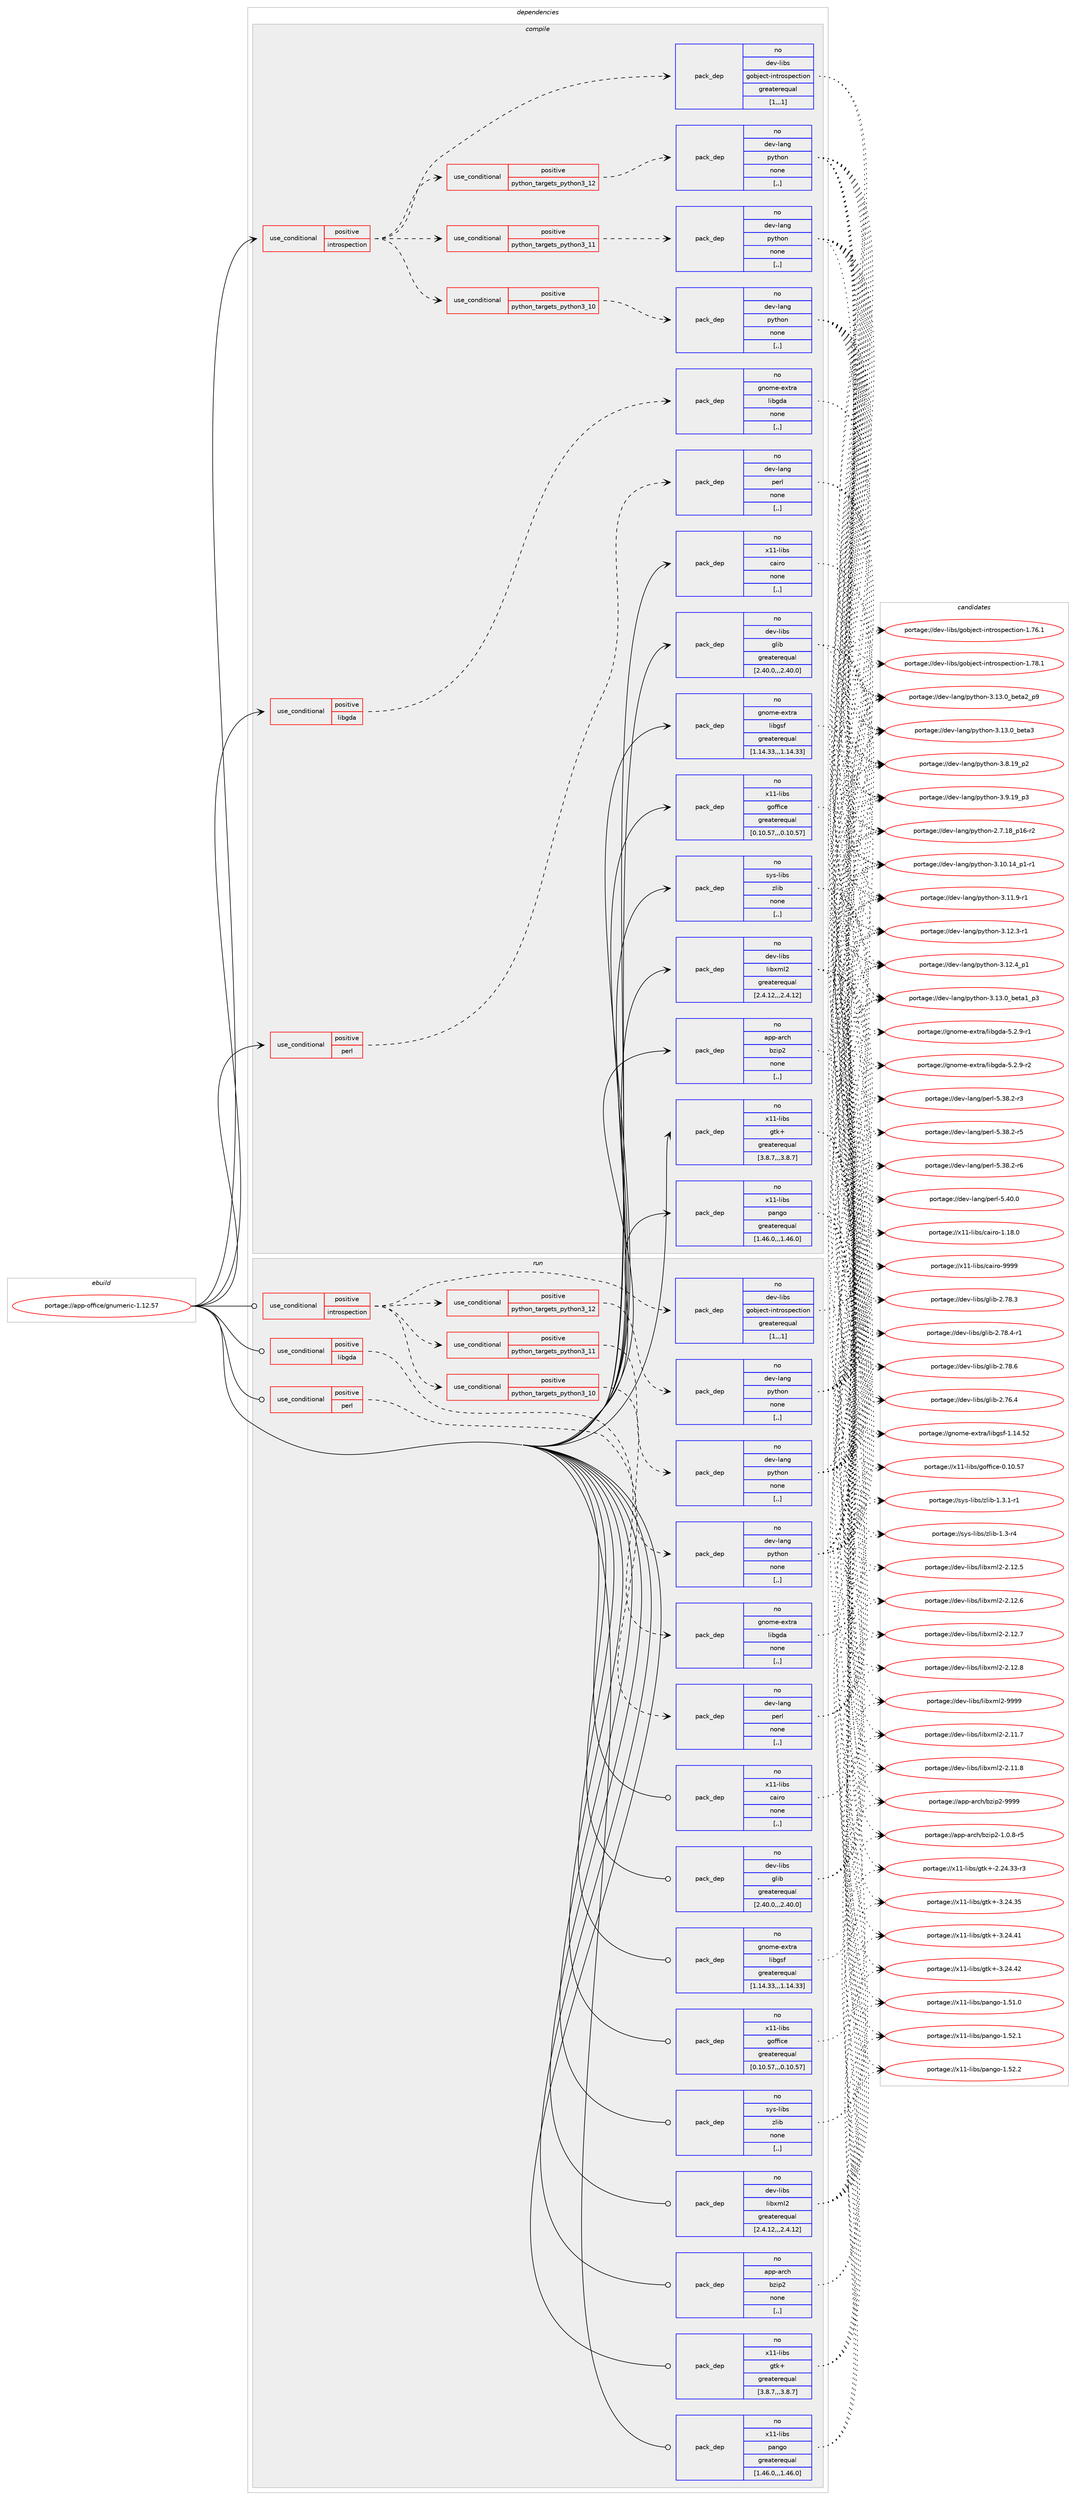 digraph prolog {

# *************
# Graph options
# *************

newrank=true;
concentrate=true;
compound=true;
graph [rankdir=LR,fontname=Helvetica,fontsize=10,ranksep=1.5];#, ranksep=2.5, nodesep=0.2];
edge  [arrowhead=vee];
node  [fontname=Helvetica,fontsize=10];

# **********
# The ebuild
# **********

subgraph cluster_leftcol {
color=gray;
rank=same;
label=<<i>ebuild</i>>;
id [label="portage://app-office/gnumeric-1.12.57", color=red, width=4, href="../app-office/gnumeric-1.12.57.svg"];
}

# ****************
# The dependencies
# ****************

subgraph cluster_midcol {
color=gray;
label=<<i>dependencies</i>>;
subgraph cluster_compile {
fillcolor="#eeeeee";
style=filled;
label=<<i>compile</i>>;
subgraph cond12837 {
dependency44731 [label=<<TABLE BORDER="0" CELLBORDER="1" CELLSPACING="0" CELLPADDING="4"><TR><TD ROWSPAN="3" CELLPADDING="10">use_conditional</TD></TR><TR><TD>positive</TD></TR><TR><TD>introspection</TD></TR></TABLE>>, shape=none, color=red];
subgraph cond12838 {
dependency44732 [label=<<TABLE BORDER="0" CELLBORDER="1" CELLSPACING="0" CELLPADDING="4"><TR><TD ROWSPAN="3" CELLPADDING="10">use_conditional</TD></TR><TR><TD>positive</TD></TR><TR><TD>python_targets_python3_10</TD></TR></TABLE>>, shape=none, color=red];
subgraph pack31508 {
dependency44733 [label=<<TABLE BORDER="0" CELLBORDER="1" CELLSPACING="0" CELLPADDING="4" WIDTH="220"><TR><TD ROWSPAN="6" CELLPADDING="30">pack_dep</TD></TR><TR><TD WIDTH="110">no</TD></TR><TR><TD>dev-lang</TD></TR><TR><TD>python</TD></TR><TR><TD>none</TD></TR><TR><TD>[,,]</TD></TR></TABLE>>, shape=none, color=blue];
}
dependency44732:e -> dependency44733:w [weight=20,style="dashed",arrowhead="vee"];
}
dependency44731:e -> dependency44732:w [weight=20,style="dashed",arrowhead="vee"];
subgraph cond12839 {
dependency44734 [label=<<TABLE BORDER="0" CELLBORDER="1" CELLSPACING="0" CELLPADDING="4"><TR><TD ROWSPAN="3" CELLPADDING="10">use_conditional</TD></TR><TR><TD>positive</TD></TR><TR><TD>python_targets_python3_11</TD></TR></TABLE>>, shape=none, color=red];
subgraph pack31509 {
dependency44735 [label=<<TABLE BORDER="0" CELLBORDER="1" CELLSPACING="0" CELLPADDING="4" WIDTH="220"><TR><TD ROWSPAN="6" CELLPADDING="30">pack_dep</TD></TR><TR><TD WIDTH="110">no</TD></TR><TR><TD>dev-lang</TD></TR><TR><TD>python</TD></TR><TR><TD>none</TD></TR><TR><TD>[,,]</TD></TR></TABLE>>, shape=none, color=blue];
}
dependency44734:e -> dependency44735:w [weight=20,style="dashed",arrowhead="vee"];
}
dependency44731:e -> dependency44734:w [weight=20,style="dashed",arrowhead="vee"];
subgraph cond12840 {
dependency44736 [label=<<TABLE BORDER="0" CELLBORDER="1" CELLSPACING="0" CELLPADDING="4"><TR><TD ROWSPAN="3" CELLPADDING="10">use_conditional</TD></TR><TR><TD>positive</TD></TR><TR><TD>python_targets_python3_12</TD></TR></TABLE>>, shape=none, color=red];
subgraph pack31510 {
dependency44737 [label=<<TABLE BORDER="0" CELLBORDER="1" CELLSPACING="0" CELLPADDING="4" WIDTH="220"><TR><TD ROWSPAN="6" CELLPADDING="30">pack_dep</TD></TR><TR><TD WIDTH="110">no</TD></TR><TR><TD>dev-lang</TD></TR><TR><TD>python</TD></TR><TR><TD>none</TD></TR><TR><TD>[,,]</TD></TR></TABLE>>, shape=none, color=blue];
}
dependency44736:e -> dependency44737:w [weight=20,style="dashed",arrowhead="vee"];
}
dependency44731:e -> dependency44736:w [weight=20,style="dashed",arrowhead="vee"];
subgraph pack31511 {
dependency44738 [label=<<TABLE BORDER="0" CELLBORDER="1" CELLSPACING="0" CELLPADDING="4" WIDTH="220"><TR><TD ROWSPAN="6" CELLPADDING="30">pack_dep</TD></TR><TR><TD WIDTH="110">no</TD></TR><TR><TD>dev-libs</TD></TR><TR><TD>gobject-introspection</TD></TR><TR><TD>greaterequal</TD></TR><TR><TD>[1,,,1]</TD></TR></TABLE>>, shape=none, color=blue];
}
dependency44731:e -> dependency44738:w [weight=20,style="dashed",arrowhead="vee"];
}
id:e -> dependency44731:w [weight=20,style="solid",arrowhead="vee"];
subgraph cond12841 {
dependency44739 [label=<<TABLE BORDER="0" CELLBORDER="1" CELLSPACING="0" CELLPADDING="4"><TR><TD ROWSPAN="3" CELLPADDING="10">use_conditional</TD></TR><TR><TD>positive</TD></TR><TR><TD>libgda</TD></TR></TABLE>>, shape=none, color=red];
subgraph pack31512 {
dependency44740 [label=<<TABLE BORDER="0" CELLBORDER="1" CELLSPACING="0" CELLPADDING="4" WIDTH="220"><TR><TD ROWSPAN="6" CELLPADDING="30">pack_dep</TD></TR><TR><TD WIDTH="110">no</TD></TR><TR><TD>gnome-extra</TD></TR><TR><TD>libgda</TD></TR><TR><TD>none</TD></TR><TR><TD>[,,]</TD></TR></TABLE>>, shape=none, color=blue];
}
dependency44739:e -> dependency44740:w [weight=20,style="dashed",arrowhead="vee"];
}
id:e -> dependency44739:w [weight=20,style="solid",arrowhead="vee"];
subgraph cond12842 {
dependency44741 [label=<<TABLE BORDER="0" CELLBORDER="1" CELLSPACING="0" CELLPADDING="4"><TR><TD ROWSPAN="3" CELLPADDING="10">use_conditional</TD></TR><TR><TD>positive</TD></TR><TR><TD>perl</TD></TR></TABLE>>, shape=none, color=red];
subgraph pack31513 {
dependency44742 [label=<<TABLE BORDER="0" CELLBORDER="1" CELLSPACING="0" CELLPADDING="4" WIDTH="220"><TR><TD ROWSPAN="6" CELLPADDING="30">pack_dep</TD></TR><TR><TD WIDTH="110">no</TD></TR><TR><TD>dev-lang</TD></TR><TR><TD>perl</TD></TR><TR><TD>none</TD></TR><TR><TD>[,,]</TD></TR></TABLE>>, shape=none, color=blue];
}
dependency44741:e -> dependency44742:w [weight=20,style="dashed",arrowhead="vee"];
}
id:e -> dependency44741:w [weight=20,style="solid",arrowhead="vee"];
subgraph pack31514 {
dependency44743 [label=<<TABLE BORDER="0" CELLBORDER="1" CELLSPACING="0" CELLPADDING="4" WIDTH="220"><TR><TD ROWSPAN="6" CELLPADDING="30">pack_dep</TD></TR><TR><TD WIDTH="110">no</TD></TR><TR><TD>app-arch</TD></TR><TR><TD>bzip2</TD></TR><TR><TD>none</TD></TR><TR><TD>[,,]</TD></TR></TABLE>>, shape=none, color=blue];
}
id:e -> dependency44743:w [weight=20,style="solid",arrowhead="vee"];
subgraph pack31515 {
dependency44744 [label=<<TABLE BORDER="0" CELLBORDER="1" CELLSPACING="0" CELLPADDING="4" WIDTH="220"><TR><TD ROWSPAN="6" CELLPADDING="30">pack_dep</TD></TR><TR><TD WIDTH="110">no</TD></TR><TR><TD>dev-libs</TD></TR><TR><TD>glib</TD></TR><TR><TD>greaterequal</TD></TR><TR><TD>[2.40.0,,,2.40.0]</TD></TR></TABLE>>, shape=none, color=blue];
}
id:e -> dependency44744:w [weight=20,style="solid",arrowhead="vee"];
subgraph pack31516 {
dependency44745 [label=<<TABLE BORDER="0" CELLBORDER="1" CELLSPACING="0" CELLPADDING="4" WIDTH="220"><TR><TD ROWSPAN="6" CELLPADDING="30">pack_dep</TD></TR><TR><TD WIDTH="110">no</TD></TR><TR><TD>dev-libs</TD></TR><TR><TD>libxml2</TD></TR><TR><TD>greaterequal</TD></TR><TR><TD>[2.4.12,,,2.4.12]</TD></TR></TABLE>>, shape=none, color=blue];
}
id:e -> dependency44745:w [weight=20,style="solid",arrowhead="vee"];
subgraph pack31517 {
dependency44746 [label=<<TABLE BORDER="0" CELLBORDER="1" CELLSPACING="0" CELLPADDING="4" WIDTH="220"><TR><TD ROWSPAN="6" CELLPADDING="30">pack_dep</TD></TR><TR><TD WIDTH="110">no</TD></TR><TR><TD>gnome-extra</TD></TR><TR><TD>libgsf</TD></TR><TR><TD>greaterequal</TD></TR><TR><TD>[1.14.33,,,1.14.33]</TD></TR></TABLE>>, shape=none, color=blue];
}
id:e -> dependency44746:w [weight=20,style="solid",arrowhead="vee"];
subgraph pack31518 {
dependency44747 [label=<<TABLE BORDER="0" CELLBORDER="1" CELLSPACING="0" CELLPADDING="4" WIDTH="220"><TR><TD ROWSPAN="6" CELLPADDING="30">pack_dep</TD></TR><TR><TD WIDTH="110">no</TD></TR><TR><TD>sys-libs</TD></TR><TR><TD>zlib</TD></TR><TR><TD>none</TD></TR><TR><TD>[,,]</TD></TR></TABLE>>, shape=none, color=blue];
}
id:e -> dependency44747:w [weight=20,style="solid",arrowhead="vee"];
subgraph pack31519 {
dependency44748 [label=<<TABLE BORDER="0" CELLBORDER="1" CELLSPACING="0" CELLPADDING="4" WIDTH="220"><TR><TD ROWSPAN="6" CELLPADDING="30">pack_dep</TD></TR><TR><TD WIDTH="110">no</TD></TR><TR><TD>x11-libs</TD></TR><TR><TD>cairo</TD></TR><TR><TD>none</TD></TR><TR><TD>[,,]</TD></TR></TABLE>>, shape=none, color=blue];
}
id:e -> dependency44748:w [weight=20,style="solid",arrowhead="vee"];
subgraph pack31520 {
dependency44749 [label=<<TABLE BORDER="0" CELLBORDER="1" CELLSPACING="0" CELLPADDING="4" WIDTH="220"><TR><TD ROWSPAN="6" CELLPADDING="30">pack_dep</TD></TR><TR><TD WIDTH="110">no</TD></TR><TR><TD>x11-libs</TD></TR><TR><TD>goffice</TD></TR><TR><TD>greaterequal</TD></TR><TR><TD>[0.10.57,,,0.10.57]</TD></TR></TABLE>>, shape=none, color=blue];
}
id:e -> dependency44749:w [weight=20,style="solid",arrowhead="vee"];
subgraph pack31521 {
dependency44750 [label=<<TABLE BORDER="0" CELLBORDER="1" CELLSPACING="0" CELLPADDING="4" WIDTH="220"><TR><TD ROWSPAN="6" CELLPADDING="30">pack_dep</TD></TR><TR><TD WIDTH="110">no</TD></TR><TR><TD>x11-libs</TD></TR><TR><TD>gtk+</TD></TR><TR><TD>greaterequal</TD></TR><TR><TD>[3.8.7,,,3.8.7]</TD></TR></TABLE>>, shape=none, color=blue];
}
id:e -> dependency44750:w [weight=20,style="solid",arrowhead="vee"];
subgraph pack31522 {
dependency44751 [label=<<TABLE BORDER="0" CELLBORDER="1" CELLSPACING="0" CELLPADDING="4" WIDTH="220"><TR><TD ROWSPAN="6" CELLPADDING="30">pack_dep</TD></TR><TR><TD WIDTH="110">no</TD></TR><TR><TD>x11-libs</TD></TR><TR><TD>pango</TD></TR><TR><TD>greaterequal</TD></TR><TR><TD>[1.46.0,,,1.46.0]</TD></TR></TABLE>>, shape=none, color=blue];
}
id:e -> dependency44751:w [weight=20,style="solid",arrowhead="vee"];
}
subgraph cluster_compileandrun {
fillcolor="#eeeeee";
style=filled;
label=<<i>compile and run</i>>;
}
subgraph cluster_run {
fillcolor="#eeeeee";
style=filled;
label=<<i>run</i>>;
subgraph cond12843 {
dependency44752 [label=<<TABLE BORDER="0" CELLBORDER="1" CELLSPACING="0" CELLPADDING="4"><TR><TD ROWSPAN="3" CELLPADDING="10">use_conditional</TD></TR><TR><TD>positive</TD></TR><TR><TD>introspection</TD></TR></TABLE>>, shape=none, color=red];
subgraph cond12844 {
dependency44753 [label=<<TABLE BORDER="0" CELLBORDER="1" CELLSPACING="0" CELLPADDING="4"><TR><TD ROWSPAN="3" CELLPADDING="10">use_conditional</TD></TR><TR><TD>positive</TD></TR><TR><TD>python_targets_python3_10</TD></TR></TABLE>>, shape=none, color=red];
subgraph pack31523 {
dependency44754 [label=<<TABLE BORDER="0" CELLBORDER="1" CELLSPACING="0" CELLPADDING="4" WIDTH="220"><TR><TD ROWSPAN="6" CELLPADDING="30">pack_dep</TD></TR><TR><TD WIDTH="110">no</TD></TR><TR><TD>dev-lang</TD></TR><TR><TD>python</TD></TR><TR><TD>none</TD></TR><TR><TD>[,,]</TD></TR></TABLE>>, shape=none, color=blue];
}
dependency44753:e -> dependency44754:w [weight=20,style="dashed",arrowhead="vee"];
}
dependency44752:e -> dependency44753:w [weight=20,style="dashed",arrowhead="vee"];
subgraph cond12845 {
dependency44755 [label=<<TABLE BORDER="0" CELLBORDER="1" CELLSPACING="0" CELLPADDING="4"><TR><TD ROWSPAN="3" CELLPADDING="10">use_conditional</TD></TR><TR><TD>positive</TD></TR><TR><TD>python_targets_python3_11</TD></TR></TABLE>>, shape=none, color=red];
subgraph pack31524 {
dependency44756 [label=<<TABLE BORDER="0" CELLBORDER="1" CELLSPACING="0" CELLPADDING="4" WIDTH="220"><TR><TD ROWSPAN="6" CELLPADDING="30">pack_dep</TD></TR><TR><TD WIDTH="110">no</TD></TR><TR><TD>dev-lang</TD></TR><TR><TD>python</TD></TR><TR><TD>none</TD></TR><TR><TD>[,,]</TD></TR></TABLE>>, shape=none, color=blue];
}
dependency44755:e -> dependency44756:w [weight=20,style="dashed",arrowhead="vee"];
}
dependency44752:e -> dependency44755:w [weight=20,style="dashed",arrowhead="vee"];
subgraph cond12846 {
dependency44757 [label=<<TABLE BORDER="0" CELLBORDER="1" CELLSPACING="0" CELLPADDING="4"><TR><TD ROWSPAN="3" CELLPADDING="10">use_conditional</TD></TR><TR><TD>positive</TD></TR><TR><TD>python_targets_python3_12</TD></TR></TABLE>>, shape=none, color=red];
subgraph pack31525 {
dependency44758 [label=<<TABLE BORDER="0" CELLBORDER="1" CELLSPACING="0" CELLPADDING="4" WIDTH="220"><TR><TD ROWSPAN="6" CELLPADDING="30">pack_dep</TD></TR><TR><TD WIDTH="110">no</TD></TR><TR><TD>dev-lang</TD></TR><TR><TD>python</TD></TR><TR><TD>none</TD></TR><TR><TD>[,,]</TD></TR></TABLE>>, shape=none, color=blue];
}
dependency44757:e -> dependency44758:w [weight=20,style="dashed",arrowhead="vee"];
}
dependency44752:e -> dependency44757:w [weight=20,style="dashed",arrowhead="vee"];
subgraph pack31526 {
dependency44759 [label=<<TABLE BORDER="0" CELLBORDER="1" CELLSPACING="0" CELLPADDING="4" WIDTH="220"><TR><TD ROWSPAN="6" CELLPADDING="30">pack_dep</TD></TR><TR><TD WIDTH="110">no</TD></TR><TR><TD>dev-libs</TD></TR><TR><TD>gobject-introspection</TD></TR><TR><TD>greaterequal</TD></TR><TR><TD>[1,,,1]</TD></TR></TABLE>>, shape=none, color=blue];
}
dependency44752:e -> dependency44759:w [weight=20,style="dashed",arrowhead="vee"];
}
id:e -> dependency44752:w [weight=20,style="solid",arrowhead="odot"];
subgraph cond12847 {
dependency44760 [label=<<TABLE BORDER="0" CELLBORDER="1" CELLSPACING="0" CELLPADDING="4"><TR><TD ROWSPAN="3" CELLPADDING="10">use_conditional</TD></TR><TR><TD>positive</TD></TR><TR><TD>libgda</TD></TR></TABLE>>, shape=none, color=red];
subgraph pack31527 {
dependency44761 [label=<<TABLE BORDER="0" CELLBORDER="1" CELLSPACING="0" CELLPADDING="4" WIDTH="220"><TR><TD ROWSPAN="6" CELLPADDING="30">pack_dep</TD></TR><TR><TD WIDTH="110">no</TD></TR><TR><TD>gnome-extra</TD></TR><TR><TD>libgda</TD></TR><TR><TD>none</TD></TR><TR><TD>[,,]</TD></TR></TABLE>>, shape=none, color=blue];
}
dependency44760:e -> dependency44761:w [weight=20,style="dashed",arrowhead="vee"];
}
id:e -> dependency44760:w [weight=20,style="solid",arrowhead="odot"];
subgraph cond12848 {
dependency44762 [label=<<TABLE BORDER="0" CELLBORDER="1" CELLSPACING="0" CELLPADDING="4"><TR><TD ROWSPAN="3" CELLPADDING="10">use_conditional</TD></TR><TR><TD>positive</TD></TR><TR><TD>perl</TD></TR></TABLE>>, shape=none, color=red];
subgraph pack31528 {
dependency44763 [label=<<TABLE BORDER="0" CELLBORDER="1" CELLSPACING="0" CELLPADDING="4" WIDTH="220"><TR><TD ROWSPAN="6" CELLPADDING="30">pack_dep</TD></TR><TR><TD WIDTH="110">no</TD></TR><TR><TD>dev-lang</TD></TR><TR><TD>perl</TD></TR><TR><TD>none</TD></TR><TR><TD>[,,]</TD></TR></TABLE>>, shape=none, color=blue];
}
dependency44762:e -> dependency44763:w [weight=20,style="dashed",arrowhead="vee"];
}
id:e -> dependency44762:w [weight=20,style="solid",arrowhead="odot"];
subgraph pack31529 {
dependency44764 [label=<<TABLE BORDER="0" CELLBORDER="1" CELLSPACING="0" CELLPADDING="4" WIDTH="220"><TR><TD ROWSPAN="6" CELLPADDING="30">pack_dep</TD></TR><TR><TD WIDTH="110">no</TD></TR><TR><TD>app-arch</TD></TR><TR><TD>bzip2</TD></TR><TR><TD>none</TD></TR><TR><TD>[,,]</TD></TR></TABLE>>, shape=none, color=blue];
}
id:e -> dependency44764:w [weight=20,style="solid",arrowhead="odot"];
subgraph pack31530 {
dependency44765 [label=<<TABLE BORDER="0" CELLBORDER="1" CELLSPACING="0" CELLPADDING="4" WIDTH="220"><TR><TD ROWSPAN="6" CELLPADDING="30">pack_dep</TD></TR><TR><TD WIDTH="110">no</TD></TR><TR><TD>dev-libs</TD></TR><TR><TD>glib</TD></TR><TR><TD>greaterequal</TD></TR><TR><TD>[2.40.0,,,2.40.0]</TD></TR></TABLE>>, shape=none, color=blue];
}
id:e -> dependency44765:w [weight=20,style="solid",arrowhead="odot"];
subgraph pack31531 {
dependency44766 [label=<<TABLE BORDER="0" CELLBORDER="1" CELLSPACING="0" CELLPADDING="4" WIDTH="220"><TR><TD ROWSPAN="6" CELLPADDING="30">pack_dep</TD></TR><TR><TD WIDTH="110">no</TD></TR><TR><TD>dev-libs</TD></TR><TR><TD>libxml2</TD></TR><TR><TD>greaterequal</TD></TR><TR><TD>[2.4.12,,,2.4.12]</TD></TR></TABLE>>, shape=none, color=blue];
}
id:e -> dependency44766:w [weight=20,style="solid",arrowhead="odot"];
subgraph pack31532 {
dependency44767 [label=<<TABLE BORDER="0" CELLBORDER="1" CELLSPACING="0" CELLPADDING="4" WIDTH="220"><TR><TD ROWSPAN="6" CELLPADDING="30">pack_dep</TD></TR><TR><TD WIDTH="110">no</TD></TR><TR><TD>gnome-extra</TD></TR><TR><TD>libgsf</TD></TR><TR><TD>greaterequal</TD></TR><TR><TD>[1.14.33,,,1.14.33]</TD></TR></TABLE>>, shape=none, color=blue];
}
id:e -> dependency44767:w [weight=20,style="solid",arrowhead="odot"];
subgraph pack31533 {
dependency44768 [label=<<TABLE BORDER="0" CELLBORDER="1" CELLSPACING="0" CELLPADDING="4" WIDTH="220"><TR><TD ROWSPAN="6" CELLPADDING="30">pack_dep</TD></TR><TR><TD WIDTH="110">no</TD></TR><TR><TD>sys-libs</TD></TR><TR><TD>zlib</TD></TR><TR><TD>none</TD></TR><TR><TD>[,,]</TD></TR></TABLE>>, shape=none, color=blue];
}
id:e -> dependency44768:w [weight=20,style="solid",arrowhead="odot"];
subgraph pack31534 {
dependency44769 [label=<<TABLE BORDER="0" CELLBORDER="1" CELLSPACING="0" CELLPADDING="4" WIDTH="220"><TR><TD ROWSPAN="6" CELLPADDING="30">pack_dep</TD></TR><TR><TD WIDTH="110">no</TD></TR><TR><TD>x11-libs</TD></TR><TR><TD>cairo</TD></TR><TR><TD>none</TD></TR><TR><TD>[,,]</TD></TR></TABLE>>, shape=none, color=blue];
}
id:e -> dependency44769:w [weight=20,style="solid",arrowhead="odot"];
subgraph pack31535 {
dependency44770 [label=<<TABLE BORDER="0" CELLBORDER="1" CELLSPACING="0" CELLPADDING="4" WIDTH="220"><TR><TD ROWSPAN="6" CELLPADDING="30">pack_dep</TD></TR><TR><TD WIDTH="110">no</TD></TR><TR><TD>x11-libs</TD></TR><TR><TD>goffice</TD></TR><TR><TD>greaterequal</TD></TR><TR><TD>[0.10.57,,,0.10.57]</TD></TR></TABLE>>, shape=none, color=blue];
}
id:e -> dependency44770:w [weight=20,style="solid",arrowhead="odot"];
subgraph pack31536 {
dependency44771 [label=<<TABLE BORDER="0" CELLBORDER="1" CELLSPACING="0" CELLPADDING="4" WIDTH="220"><TR><TD ROWSPAN="6" CELLPADDING="30">pack_dep</TD></TR><TR><TD WIDTH="110">no</TD></TR><TR><TD>x11-libs</TD></TR><TR><TD>gtk+</TD></TR><TR><TD>greaterequal</TD></TR><TR><TD>[3.8.7,,,3.8.7]</TD></TR></TABLE>>, shape=none, color=blue];
}
id:e -> dependency44771:w [weight=20,style="solid",arrowhead="odot"];
subgraph pack31537 {
dependency44772 [label=<<TABLE BORDER="0" CELLBORDER="1" CELLSPACING="0" CELLPADDING="4" WIDTH="220"><TR><TD ROWSPAN="6" CELLPADDING="30">pack_dep</TD></TR><TR><TD WIDTH="110">no</TD></TR><TR><TD>x11-libs</TD></TR><TR><TD>pango</TD></TR><TR><TD>greaterequal</TD></TR><TR><TD>[1.46.0,,,1.46.0]</TD></TR></TABLE>>, shape=none, color=blue];
}
id:e -> dependency44772:w [weight=20,style="solid",arrowhead="odot"];
}
}

# **************
# The candidates
# **************

subgraph cluster_choices {
rank=same;
color=gray;
label=<<i>candidates</i>>;

subgraph choice31508 {
color=black;
nodesep=1;
choice100101118451089711010347112121116104111110455046554649569511249544511450 [label="portage://dev-lang/python-2.7.18_p16-r2", color=red, width=4,href="../dev-lang/python-2.7.18_p16-r2.svg"];
choice100101118451089711010347112121116104111110455146494846495295112494511449 [label="portage://dev-lang/python-3.10.14_p1-r1", color=red, width=4,href="../dev-lang/python-3.10.14_p1-r1.svg"];
choice100101118451089711010347112121116104111110455146494946574511449 [label="portage://dev-lang/python-3.11.9-r1", color=red, width=4,href="../dev-lang/python-3.11.9-r1.svg"];
choice100101118451089711010347112121116104111110455146495046514511449 [label="portage://dev-lang/python-3.12.3-r1", color=red, width=4,href="../dev-lang/python-3.12.3-r1.svg"];
choice100101118451089711010347112121116104111110455146495046529511249 [label="portage://dev-lang/python-3.12.4_p1", color=red, width=4,href="../dev-lang/python-3.12.4_p1.svg"];
choice10010111845108971101034711212111610411111045514649514648959810111697499511251 [label="portage://dev-lang/python-3.13.0_beta1_p3", color=red, width=4,href="../dev-lang/python-3.13.0_beta1_p3.svg"];
choice10010111845108971101034711212111610411111045514649514648959810111697509511257 [label="portage://dev-lang/python-3.13.0_beta2_p9", color=red, width=4,href="../dev-lang/python-3.13.0_beta2_p9.svg"];
choice1001011184510897110103471121211161041111104551464951464895981011169751 [label="portage://dev-lang/python-3.13.0_beta3", color=red, width=4,href="../dev-lang/python-3.13.0_beta3.svg"];
choice100101118451089711010347112121116104111110455146564649579511250 [label="portage://dev-lang/python-3.8.19_p2", color=red, width=4,href="../dev-lang/python-3.8.19_p2.svg"];
choice100101118451089711010347112121116104111110455146574649579511251 [label="portage://dev-lang/python-3.9.19_p3", color=red, width=4,href="../dev-lang/python-3.9.19_p3.svg"];
dependency44733:e -> choice100101118451089711010347112121116104111110455046554649569511249544511450:w [style=dotted,weight="100"];
dependency44733:e -> choice100101118451089711010347112121116104111110455146494846495295112494511449:w [style=dotted,weight="100"];
dependency44733:e -> choice100101118451089711010347112121116104111110455146494946574511449:w [style=dotted,weight="100"];
dependency44733:e -> choice100101118451089711010347112121116104111110455146495046514511449:w [style=dotted,weight="100"];
dependency44733:e -> choice100101118451089711010347112121116104111110455146495046529511249:w [style=dotted,weight="100"];
dependency44733:e -> choice10010111845108971101034711212111610411111045514649514648959810111697499511251:w [style=dotted,weight="100"];
dependency44733:e -> choice10010111845108971101034711212111610411111045514649514648959810111697509511257:w [style=dotted,weight="100"];
dependency44733:e -> choice1001011184510897110103471121211161041111104551464951464895981011169751:w [style=dotted,weight="100"];
dependency44733:e -> choice100101118451089711010347112121116104111110455146564649579511250:w [style=dotted,weight="100"];
dependency44733:e -> choice100101118451089711010347112121116104111110455146574649579511251:w [style=dotted,weight="100"];
}
subgraph choice31509 {
color=black;
nodesep=1;
choice100101118451089711010347112121116104111110455046554649569511249544511450 [label="portage://dev-lang/python-2.7.18_p16-r2", color=red, width=4,href="../dev-lang/python-2.7.18_p16-r2.svg"];
choice100101118451089711010347112121116104111110455146494846495295112494511449 [label="portage://dev-lang/python-3.10.14_p1-r1", color=red, width=4,href="../dev-lang/python-3.10.14_p1-r1.svg"];
choice100101118451089711010347112121116104111110455146494946574511449 [label="portage://dev-lang/python-3.11.9-r1", color=red, width=4,href="../dev-lang/python-3.11.9-r1.svg"];
choice100101118451089711010347112121116104111110455146495046514511449 [label="portage://dev-lang/python-3.12.3-r1", color=red, width=4,href="../dev-lang/python-3.12.3-r1.svg"];
choice100101118451089711010347112121116104111110455146495046529511249 [label="portage://dev-lang/python-3.12.4_p1", color=red, width=4,href="../dev-lang/python-3.12.4_p1.svg"];
choice10010111845108971101034711212111610411111045514649514648959810111697499511251 [label="portage://dev-lang/python-3.13.0_beta1_p3", color=red, width=4,href="../dev-lang/python-3.13.0_beta1_p3.svg"];
choice10010111845108971101034711212111610411111045514649514648959810111697509511257 [label="portage://dev-lang/python-3.13.0_beta2_p9", color=red, width=4,href="../dev-lang/python-3.13.0_beta2_p9.svg"];
choice1001011184510897110103471121211161041111104551464951464895981011169751 [label="portage://dev-lang/python-3.13.0_beta3", color=red, width=4,href="../dev-lang/python-3.13.0_beta3.svg"];
choice100101118451089711010347112121116104111110455146564649579511250 [label="portage://dev-lang/python-3.8.19_p2", color=red, width=4,href="../dev-lang/python-3.8.19_p2.svg"];
choice100101118451089711010347112121116104111110455146574649579511251 [label="portage://dev-lang/python-3.9.19_p3", color=red, width=4,href="../dev-lang/python-3.9.19_p3.svg"];
dependency44735:e -> choice100101118451089711010347112121116104111110455046554649569511249544511450:w [style=dotted,weight="100"];
dependency44735:e -> choice100101118451089711010347112121116104111110455146494846495295112494511449:w [style=dotted,weight="100"];
dependency44735:e -> choice100101118451089711010347112121116104111110455146494946574511449:w [style=dotted,weight="100"];
dependency44735:e -> choice100101118451089711010347112121116104111110455146495046514511449:w [style=dotted,weight="100"];
dependency44735:e -> choice100101118451089711010347112121116104111110455146495046529511249:w [style=dotted,weight="100"];
dependency44735:e -> choice10010111845108971101034711212111610411111045514649514648959810111697499511251:w [style=dotted,weight="100"];
dependency44735:e -> choice10010111845108971101034711212111610411111045514649514648959810111697509511257:w [style=dotted,weight="100"];
dependency44735:e -> choice1001011184510897110103471121211161041111104551464951464895981011169751:w [style=dotted,weight="100"];
dependency44735:e -> choice100101118451089711010347112121116104111110455146564649579511250:w [style=dotted,weight="100"];
dependency44735:e -> choice100101118451089711010347112121116104111110455146574649579511251:w [style=dotted,weight="100"];
}
subgraph choice31510 {
color=black;
nodesep=1;
choice100101118451089711010347112121116104111110455046554649569511249544511450 [label="portage://dev-lang/python-2.7.18_p16-r2", color=red, width=4,href="../dev-lang/python-2.7.18_p16-r2.svg"];
choice100101118451089711010347112121116104111110455146494846495295112494511449 [label="portage://dev-lang/python-3.10.14_p1-r1", color=red, width=4,href="../dev-lang/python-3.10.14_p1-r1.svg"];
choice100101118451089711010347112121116104111110455146494946574511449 [label="portage://dev-lang/python-3.11.9-r1", color=red, width=4,href="../dev-lang/python-3.11.9-r1.svg"];
choice100101118451089711010347112121116104111110455146495046514511449 [label="portage://dev-lang/python-3.12.3-r1", color=red, width=4,href="../dev-lang/python-3.12.3-r1.svg"];
choice100101118451089711010347112121116104111110455146495046529511249 [label="portage://dev-lang/python-3.12.4_p1", color=red, width=4,href="../dev-lang/python-3.12.4_p1.svg"];
choice10010111845108971101034711212111610411111045514649514648959810111697499511251 [label="portage://dev-lang/python-3.13.0_beta1_p3", color=red, width=4,href="../dev-lang/python-3.13.0_beta1_p3.svg"];
choice10010111845108971101034711212111610411111045514649514648959810111697509511257 [label="portage://dev-lang/python-3.13.0_beta2_p9", color=red, width=4,href="../dev-lang/python-3.13.0_beta2_p9.svg"];
choice1001011184510897110103471121211161041111104551464951464895981011169751 [label="portage://dev-lang/python-3.13.0_beta3", color=red, width=4,href="../dev-lang/python-3.13.0_beta3.svg"];
choice100101118451089711010347112121116104111110455146564649579511250 [label="portage://dev-lang/python-3.8.19_p2", color=red, width=4,href="../dev-lang/python-3.8.19_p2.svg"];
choice100101118451089711010347112121116104111110455146574649579511251 [label="portage://dev-lang/python-3.9.19_p3", color=red, width=4,href="../dev-lang/python-3.9.19_p3.svg"];
dependency44737:e -> choice100101118451089711010347112121116104111110455046554649569511249544511450:w [style=dotted,weight="100"];
dependency44737:e -> choice100101118451089711010347112121116104111110455146494846495295112494511449:w [style=dotted,weight="100"];
dependency44737:e -> choice100101118451089711010347112121116104111110455146494946574511449:w [style=dotted,weight="100"];
dependency44737:e -> choice100101118451089711010347112121116104111110455146495046514511449:w [style=dotted,weight="100"];
dependency44737:e -> choice100101118451089711010347112121116104111110455146495046529511249:w [style=dotted,weight="100"];
dependency44737:e -> choice10010111845108971101034711212111610411111045514649514648959810111697499511251:w [style=dotted,weight="100"];
dependency44737:e -> choice10010111845108971101034711212111610411111045514649514648959810111697509511257:w [style=dotted,weight="100"];
dependency44737:e -> choice1001011184510897110103471121211161041111104551464951464895981011169751:w [style=dotted,weight="100"];
dependency44737:e -> choice100101118451089711010347112121116104111110455146564649579511250:w [style=dotted,weight="100"];
dependency44737:e -> choice100101118451089711010347112121116104111110455146574649579511251:w [style=dotted,weight="100"];
}
subgraph choice31511 {
color=black;
nodesep=1;
choice1001011184510810598115471031119810610199116451051101161141111151121019911610511111045494655544649 [label="portage://dev-libs/gobject-introspection-1.76.1", color=red, width=4,href="../dev-libs/gobject-introspection-1.76.1.svg"];
choice1001011184510810598115471031119810610199116451051101161141111151121019911610511111045494655564649 [label="portage://dev-libs/gobject-introspection-1.78.1", color=red, width=4,href="../dev-libs/gobject-introspection-1.78.1.svg"];
dependency44738:e -> choice1001011184510810598115471031119810610199116451051101161141111151121019911610511111045494655544649:w [style=dotted,weight="100"];
dependency44738:e -> choice1001011184510810598115471031119810610199116451051101161141111151121019911610511111045494655564649:w [style=dotted,weight="100"];
}
subgraph choice31512 {
color=black;
nodesep=1;
choice10311011110910145101120116114974710810598103100974553465046574511449 [label="portage://gnome-extra/libgda-5.2.9-r1", color=red, width=4,href="../gnome-extra/libgda-5.2.9-r1.svg"];
choice10311011110910145101120116114974710810598103100974553465046574511450 [label="portage://gnome-extra/libgda-5.2.9-r2", color=red, width=4,href="../gnome-extra/libgda-5.2.9-r2.svg"];
dependency44740:e -> choice10311011110910145101120116114974710810598103100974553465046574511449:w [style=dotted,weight="100"];
dependency44740:e -> choice10311011110910145101120116114974710810598103100974553465046574511450:w [style=dotted,weight="100"];
}
subgraph choice31513 {
color=black;
nodesep=1;
choice100101118451089711010347112101114108455346515646504511451 [label="portage://dev-lang/perl-5.38.2-r3", color=red, width=4,href="../dev-lang/perl-5.38.2-r3.svg"];
choice100101118451089711010347112101114108455346515646504511453 [label="portage://dev-lang/perl-5.38.2-r5", color=red, width=4,href="../dev-lang/perl-5.38.2-r5.svg"];
choice100101118451089711010347112101114108455346515646504511454 [label="portage://dev-lang/perl-5.38.2-r6", color=red, width=4,href="../dev-lang/perl-5.38.2-r6.svg"];
choice10010111845108971101034711210111410845534652484648 [label="portage://dev-lang/perl-5.40.0", color=red, width=4,href="../dev-lang/perl-5.40.0.svg"];
dependency44742:e -> choice100101118451089711010347112101114108455346515646504511451:w [style=dotted,weight="100"];
dependency44742:e -> choice100101118451089711010347112101114108455346515646504511453:w [style=dotted,weight="100"];
dependency44742:e -> choice100101118451089711010347112101114108455346515646504511454:w [style=dotted,weight="100"];
dependency44742:e -> choice10010111845108971101034711210111410845534652484648:w [style=dotted,weight="100"];
}
subgraph choice31514 {
color=black;
nodesep=1;
choice971121124597114991044798122105112504549464846564511453 [label="portage://app-arch/bzip2-1.0.8-r5", color=red, width=4,href="../app-arch/bzip2-1.0.8-r5.svg"];
choice971121124597114991044798122105112504557575757 [label="portage://app-arch/bzip2-9999", color=red, width=4,href="../app-arch/bzip2-9999.svg"];
dependency44743:e -> choice971121124597114991044798122105112504549464846564511453:w [style=dotted,weight="100"];
dependency44743:e -> choice971121124597114991044798122105112504557575757:w [style=dotted,weight="100"];
}
subgraph choice31515 {
color=black;
nodesep=1;
choice1001011184510810598115471031081059845504655544652 [label="portage://dev-libs/glib-2.76.4", color=red, width=4,href="../dev-libs/glib-2.76.4.svg"];
choice1001011184510810598115471031081059845504655564651 [label="portage://dev-libs/glib-2.78.3", color=red, width=4,href="../dev-libs/glib-2.78.3.svg"];
choice10010111845108105981154710310810598455046555646524511449 [label="portage://dev-libs/glib-2.78.4-r1", color=red, width=4,href="../dev-libs/glib-2.78.4-r1.svg"];
choice1001011184510810598115471031081059845504655564654 [label="portage://dev-libs/glib-2.78.6", color=red, width=4,href="../dev-libs/glib-2.78.6.svg"];
dependency44744:e -> choice1001011184510810598115471031081059845504655544652:w [style=dotted,weight="100"];
dependency44744:e -> choice1001011184510810598115471031081059845504655564651:w [style=dotted,weight="100"];
dependency44744:e -> choice10010111845108105981154710310810598455046555646524511449:w [style=dotted,weight="100"];
dependency44744:e -> choice1001011184510810598115471031081059845504655564654:w [style=dotted,weight="100"];
}
subgraph choice31516 {
color=black;
nodesep=1;
choice100101118451081059811547108105981201091085045504649494655 [label="portage://dev-libs/libxml2-2.11.7", color=red, width=4,href="../dev-libs/libxml2-2.11.7.svg"];
choice100101118451081059811547108105981201091085045504649494656 [label="portage://dev-libs/libxml2-2.11.8", color=red, width=4,href="../dev-libs/libxml2-2.11.8.svg"];
choice100101118451081059811547108105981201091085045504649504653 [label="portage://dev-libs/libxml2-2.12.5", color=red, width=4,href="../dev-libs/libxml2-2.12.5.svg"];
choice100101118451081059811547108105981201091085045504649504654 [label="portage://dev-libs/libxml2-2.12.6", color=red, width=4,href="../dev-libs/libxml2-2.12.6.svg"];
choice100101118451081059811547108105981201091085045504649504655 [label="portage://dev-libs/libxml2-2.12.7", color=red, width=4,href="../dev-libs/libxml2-2.12.7.svg"];
choice100101118451081059811547108105981201091085045504649504656 [label="portage://dev-libs/libxml2-2.12.8", color=red, width=4,href="../dev-libs/libxml2-2.12.8.svg"];
choice10010111845108105981154710810598120109108504557575757 [label="portage://dev-libs/libxml2-9999", color=red, width=4,href="../dev-libs/libxml2-9999.svg"];
dependency44745:e -> choice100101118451081059811547108105981201091085045504649494655:w [style=dotted,weight="100"];
dependency44745:e -> choice100101118451081059811547108105981201091085045504649494656:w [style=dotted,weight="100"];
dependency44745:e -> choice100101118451081059811547108105981201091085045504649504653:w [style=dotted,weight="100"];
dependency44745:e -> choice100101118451081059811547108105981201091085045504649504654:w [style=dotted,weight="100"];
dependency44745:e -> choice100101118451081059811547108105981201091085045504649504655:w [style=dotted,weight="100"];
dependency44745:e -> choice100101118451081059811547108105981201091085045504649504656:w [style=dotted,weight="100"];
dependency44745:e -> choice10010111845108105981154710810598120109108504557575757:w [style=dotted,weight="100"];
}
subgraph choice31517 {
color=black;
nodesep=1;
choice103110111109101451011201161149747108105981031151024549464952465350 [label="portage://gnome-extra/libgsf-1.14.52", color=red, width=4,href="../gnome-extra/libgsf-1.14.52.svg"];
dependency44746:e -> choice103110111109101451011201161149747108105981031151024549464952465350:w [style=dotted,weight="100"];
}
subgraph choice31518 {
color=black;
nodesep=1;
choice11512111545108105981154712210810598454946514511452 [label="portage://sys-libs/zlib-1.3-r4", color=red, width=4,href="../sys-libs/zlib-1.3-r4.svg"];
choice115121115451081059811547122108105984549465146494511449 [label="portage://sys-libs/zlib-1.3.1-r1", color=red, width=4,href="../sys-libs/zlib-1.3.1-r1.svg"];
dependency44747:e -> choice11512111545108105981154712210810598454946514511452:w [style=dotted,weight="100"];
dependency44747:e -> choice115121115451081059811547122108105984549465146494511449:w [style=dotted,weight="100"];
}
subgraph choice31519 {
color=black;
nodesep=1;
choice1204949451081059811547999710511411145494649564648 [label="portage://x11-libs/cairo-1.18.0", color=red, width=4,href="../x11-libs/cairo-1.18.0.svg"];
choice120494945108105981154799971051141114557575757 [label="portage://x11-libs/cairo-9999", color=red, width=4,href="../x11-libs/cairo-9999.svg"];
dependency44748:e -> choice1204949451081059811547999710511411145494649564648:w [style=dotted,weight="100"];
dependency44748:e -> choice120494945108105981154799971051141114557575757:w [style=dotted,weight="100"];
}
subgraph choice31520 {
color=black;
nodesep=1;
choice1204949451081059811547103111102102105991014548464948465355 [label="portage://x11-libs/goffice-0.10.57", color=red, width=4,href="../x11-libs/goffice-0.10.57.svg"];
dependency44749:e -> choice1204949451081059811547103111102102105991014548464948465355:w [style=dotted,weight="100"];
}
subgraph choice31521 {
color=black;
nodesep=1;
choice12049494510810598115471031161074345504650524651514511451 [label="portage://x11-libs/gtk+-2.24.33-r3", color=red, width=4,href="../x11-libs/gtk+-2.24.33-r3.svg"];
choice1204949451081059811547103116107434551465052465153 [label="portage://x11-libs/gtk+-3.24.35", color=red, width=4,href="../x11-libs/gtk+-3.24.35.svg"];
choice1204949451081059811547103116107434551465052465249 [label="portage://x11-libs/gtk+-3.24.41", color=red, width=4,href="../x11-libs/gtk+-3.24.41.svg"];
choice1204949451081059811547103116107434551465052465250 [label="portage://x11-libs/gtk+-3.24.42", color=red, width=4,href="../x11-libs/gtk+-3.24.42.svg"];
dependency44750:e -> choice12049494510810598115471031161074345504650524651514511451:w [style=dotted,weight="100"];
dependency44750:e -> choice1204949451081059811547103116107434551465052465153:w [style=dotted,weight="100"];
dependency44750:e -> choice1204949451081059811547103116107434551465052465249:w [style=dotted,weight="100"];
dependency44750:e -> choice1204949451081059811547103116107434551465052465250:w [style=dotted,weight="100"];
}
subgraph choice31522 {
color=black;
nodesep=1;
choice12049494510810598115471129711010311145494653494648 [label="portage://x11-libs/pango-1.51.0", color=red, width=4,href="../x11-libs/pango-1.51.0.svg"];
choice12049494510810598115471129711010311145494653504649 [label="portage://x11-libs/pango-1.52.1", color=red, width=4,href="../x11-libs/pango-1.52.1.svg"];
choice12049494510810598115471129711010311145494653504650 [label="portage://x11-libs/pango-1.52.2", color=red, width=4,href="../x11-libs/pango-1.52.2.svg"];
dependency44751:e -> choice12049494510810598115471129711010311145494653494648:w [style=dotted,weight="100"];
dependency44751:e -> choice12049494510810598115471129711010311145494653504649:w [style=dotted,weight="100"];
dependency44751:e -> choice12049494510810598115471129711010311145494653504650:w [style=dotted,weight="100"];
}
subgraph choice31523 {
color=black;
nodesep=1;
choice100101118451089711010347112121116104111110455046554649569511249544511450 [label="portage://dev-lang/python-2.7.18_p16-r2", color=red, width=4,href="../dev-lang/python-2.7.18_p16-r2.svg"];
choice100101118451089711010347112121116104111110455146494846495295112494511449 [label="portage://dev-lang/python-3.10.14_p1-r1", color=red, width=4,href="../dev-lang/python-3.10.14_p1-r1.svg"];
choice100101118451089711010347112121116104111110455146494946574511449 [label="portage://dev-lang/python-3.11.9-r1", color=red, width=4,href="../dev-lang/python-3.11.9-r1.svg"];
choice100101118451089711010347112121116104111110455146495046514511449 [label="portage://dev-lang/python-3.12.3-r1", color=red, width=4,href="../dev-lang/python-3.12.3-r1.svg"];
choice100101118451089711010347112121116104111110455146495046529511249 [label="portage://dev-lang/python-3.12.4_p1", color=red, width=4,href="../dev-lang/python-3.12.4_p1.svg"];
choice10010111845108971101034711212111610411111045514649514648959810111697499511251 [label="portage://dev-lang/python-3.13.0_beta1_p3", color=red, width=4,href="../dev-lang/python-3.13.0_beta1_p3.svg"];
choice10010111845108971101034711212111610411111045514649514648959810111697509511257 [label="portage://dev-lang/python-3.13.0_beta2_p9", color=red, width=4,href="../dev-lang/python-3.13.0_beta2_p9.svg"];
choice1001011184510897110103471121211161041111104551464951464895981011169751 [label="portage://dev-lang/python-3.13.0_beta3", color=red, width=4,href="../dev-lang/python-3.13.0_beta3.svg"];
choice100101118451089711010347112121116104111110455146564649579511250 [label="portage://dev-lang/python-3.8.19_p2", color=red, width=4,href="../dev-lang/python-3.8.19_p2.svg"];
choice100101118451089711010347112121116104111110455146574649579511251 [label="portage://dev-lang/python-3.9.19_p3", color=red, width=4,href="../dev-lang/python-3.9.19_p3.svg"];
dependency44754:e -> choice100101118451089711010347112121116104111110455046554649569511249544511450:w [style=dotted,weight="100"];
dependency44754:e -> choice100101118451089711010347112121116104111110455146494846495295112494511449:w [style=dotted,weight="100"];
dependency44754:e -> choice100101118451089711010347112121116104111110455146494946574511449:w [style=dotted,weight="100"];
dependency44754:e -> choice100101118451089711010347112121116104111110455146495046514511449:w [style=dotted,weight="100"];
dependency44754:e -> choice100101118451089711010347112121116104111110455146495046529511249:w [style=dotted,weight="100"];
dependency44754:e -> choice10010111845108971101034711212111610411111045514649514648959810111697499511251:w [style=dotted,weight="100"];
dependency44754:e -> choice10010111845108971101034711212111610411111045514649514648959810111697509511257:w [style=dotted,weight="100"];
dependency44754:e -> choice1001011184510897110103471121211161041111104551464951464895981011169751:w [style=dotted,weight="100"];
dependency44754:e -> choice100101118451089711010347112121116104111110455146564649579511250:w [style=dotted,weight="100"];
dependency44754:e -> choice100101118451089711010347112121116104111110455146574649579511251:w [style=dotted,weight="100"];
}
subgraph choice31524 {
color=black;
nodesep=1;
choice100101118451089711010347112121116104111110455046554649569511249544511450 [label="portage://dev-lang/python-2.7.18_p16-r2", color=red, width=4,href="../dev-lang/python-2.7.18_p16-r2.svg"];
choice100101118451089711010347112121116104111110455146494846495295112494511449 [label="portage://dev-lang/python-3.10.14_p1-r1", color=red, width=4,href="../dev-lang/python-3.10.14_p1-r1.svg"];
choice100101118451089711010347112121116104111110455146494946574511449 [label="portage://dev-lang/python-3.11.9-r1", color=red, width=4,href="../dev-lang/python-3.11.9-r1.svg"];
choice100101118451089711010347112121116104111110455146495046514511449 [label="portage://dev-lang/python-3.12.3-r1", color=red, width=4,href="../dev-lang/python-3.12.3-r1.svg"];
choice100101118451089711010347112121116104111110455146495046529511249 [label="portage://dev-lang/python-3.12.4_p1", color=red, width=4,href="../dev-lang/python-3.12.4_p1.svg"];
choice10010111845108971101034711212111610411111045514649514648959810111697499511251 [label="portage://dev-lang/python-3.13.0_beta1_p3", color=red, width=4,href="../dev-lang/python-3.13.0_beta1_p3.svg"];
choice10010111845108971101034711212111610411111045514649514648959810111697509511257 [label="portage://dev-lang/python-3.13.0_beta2_p9", color=red, width=4,href="../dev-lang/python-3.13.0_beta2_p9.svg"];
choice1001011184510897110103471121211161041111104551464951464895981011169751 [label="portage://dev-lang/python-3.13.0_beta3", color=red, width=4,href="../dev-lang/python-3.13.0_beta3.svg"];
choice100101118451089711010347112121116104111110455146564649579511250 [label="portage://dev-lang/python-3.8.19_p2", color=red, width=4,href="../dev-lang/python-3.8.19_p2.svg"];
choice100101118451089711010347112121116104111110455146574649579511251 [label="portage://dev-lang/python-3.9.19_p3", color=red, width=4,href="../dev-lang/python-3.9.19_p3.svg"];
dependency44756:e -> choice100101118451089711010347112121116104111110455046554649569511249544511450:w [style=dotted,weight="100"];
dependency44756:e -> choice100101118451089711010347112121116104111110455146494846495295112494511449:w [style=dotted,weight="100"];
dependency44756:e -> choice100101118451089711010347112121116104111110455146494946574511449:w [style=dotted,weight="100"];
dependency44756:e -> choice100101118451089711010347112121116104111110455146495046514511449:w [style=dotted,weight="100"];
dependency44756:e -> choice100101118451089711010347112121116104111110455146495046529511249:w [style=dotted,weight="100"];
dependency44756:e -> choice10010111845108971101034711212111610411111045514649514648959810111697499511251:w [style=dotted,weight="100"];
dependency44756:e -> choice10010111845108971101034711212111610411111045514649514648959810111697509511257:w [style=dotted,weight="100"];
dependency44756:e -> choice1001011184510897110103471121211161041111104551464951464895981011169751:w [style=dotted,weight="100"];
dependency44756:e -> choice100101118451089711010347112121116104111110455146564649579511250:w [style=dotted,weight="100"];
dependency44756:e -> choice100101118451089711010347112121116104111110455146574649579511251:w [style=dotted,weight="100"];
}
subgraph choice31525 {
color=black;
nodesep=1;
choice100101118451089711010347112121116104111110455046554649569511249544511450 [label="portage://dev-lang/python-2.7.18_p16-r2", color=red, width=4,href="../dev-lang/python-2.7.18_p16-r2.svg"];
choice100101118451089711010347112121116104111110455146494846495295112494511449 [label="portage://dev-lang/python-3.10.14_p1-r1", color=red, width=4,href="../dev-lang/python-3.10.14_p1-r1.svg"];
choice100101118451089711010347112121116104111110455146494946574511449 [label="portage://dev-lang/python-3.11.9-r1", color=red, width=4,href="../dev-lang/python-3.11.9-r1.svg"];
choice100101118451089711010347112121116104111110455146495046514511449 [label="portage://dev-lang/python-3.12.3-r1", color=red, width=4,href="../dev-lang/python-3.12.3-r1.svg"];
choice100101118451089711010347112121116104111110455146495046529511249 [label="portage://dev-lang/python-3.12.4_p1", color=red, width=4,href="../dev-lang/python-3.12.4_p1.svg"];
choice10010111845108971101034711212111610411111045514649514648959810111697499511251 [label="portage://dev-lang/python-3.13.0_beta1_p3", color=red, width=4,href="../dev-lang/python-3.13.0_beta1_p3.svg"];
choice10010111845108971101034711212111610411111045514649514648959810111697509511257 [label="portage://dev-lang/python-3.13.0_beta2_p9", color=red, width=4,href="../dev-lang/python-3.13.0_beta2_p9.svg"];
choice1001011184510897110103471121211161041111104551464951464895981011169751 [label="portage://dev-lang/python-3.13.0_beta3", color=red, width=4,href="../dev-lang/python-3.13.0_beta3.svg"];
choice100101118451089711010347112121116104111110455146564649579511250 [label="portage://dev-lang/python-3.8.19_p2", color=red, width=4,href="../dev-lang/python-3.8.19_p2.svg"];
choice100101118451089711010347112121116104111110455146574649579511251 [label="portage://dev-lang/python-3.9.19_p3", color=red, width=4,href="../dev-lang/python-3.9.19_p3.svg"];
dependency44758:e -> choice100101118451089711010347112121116104111110455046554649569511249544511450:w [style=dotted,weight="100"];
dependency44758:e -> choice100101118451089711010347112121116104111110455146494846495295112494511449:w [style=dotted,weight="100"];
dependency44758:e -> choice100101118451089711010347112121116104111110455146494946574511449:w [style=dotted,weight="100"];
dependency44758:e -> choice100101118451089711010347112121116104111110455146495046514511449:w [style=dotted,weight="100"];
dependency44758:e -> choice100101118451089711010347112121116104111110455146495046529511249:w [style=dotted,weight="100"];
dependency44758:e -> choice10010111845108971101034711212111610411111045514649514648959810111697499511251:w [style=dotted,weight="100"];
dependency44758:e -> choice10010111845108971101034711212111610411111045514649514648959810111697509511257:w [style=dotted,weight="100"];
dependency44758:e -> choice1001011184510897110103471121211161041111104551464951464895981011169751:w [style=dotted,weight="100"];
dependency44758:e -> choice100101118451089711010347112121116104111110455146564649579511250:w [style=dotted,weight="100"];
dependency44758:e -> choice100101118451089711010347112121116104111110455146574649579511251:w [style=dotted,weight="100"];
}
subgraph choice31526 {
color=black;
nodesep=1;
choice1001011184510810598115471031119810610199116451051101161141111151121019911610511111045494655544649 [label="portage://dev-libs/gobject-introspection-1.76.1", color=red, width=4,href="../dev-libs/gobject-introspection-1.76.1.svg"];
choice1001011184510810598115471031119810610199116451051101161141111151121019911610511111045494655564649 [label="portage://dev-libs/gobject-introspection-1.78.1", color=red, width=4,href="../dev-libs/gobject-introspection-1.78.1.svg"];
dependency44759:e -> choice1001011184510810598115471031119810610199116451051101161141111151121019911610511111045494655544649:w [style=dotted,weight="100"];
dependency44759:e -> choice1001011184510810598115471031119810610199116451051101161141111151121019911610511111045494655564649:w [style=dotted,weight="100"];
}
subgraph choice31527 {
color=black;
nodesep=1;
choice10311011110910145101120116114974710810598103100974553465046574511449 [label="portage://gnome-extra/libgda-5.2.9-r1", color=red, width=4,href="../gnome-extra/libgda-5.2.9-r1.svg"];
choice10311011110910145101120116114974710810598103100974553465046574511450 [label="portage://gnome-extra/libgda-5.2.9-r2", color=red, width=4,href="../gnome-extra/libgda-5.2.9-r2.svg"];
dependency44761:e -> choice10311011110910145101120116114974710810598103100974553465046574511449:w [style=dotted,weight="100"];
dependency44761:e -> choice10311011110910145101120116114974710810598103100974553465046574511450:w [style=dotted,weight="100"];
}
subgraph choice31528 {
color=black;
nodesep=1;
choice100101118451089711010347112101114108455346515646504511451 [label="portage://dev-lang/perl-5.38.2-r3", color=red, width=4,href="../dev-lang/perl-5.38.2-r3.svg"];
choice100101118451089711010347112101114108455346515646504511453 [label="portage://dev-lang/perl-5.38.2-r5", color=red, width=4,href="../dev-lang/perl-5.38.2-r5.svg"];
choice100101118451089711010347112101114108455346515646504511454 [label="portage://dev-lang/perl-5.38.2-r6", color=red, width=4,href="../dev-lang/perl-5.38.2-r6.svg"];
choice10010111845108971101034711210111410845534652484648 [label="portage://dev-lang/perl-5.40.0", color=red, width=4,href="../dev-lang/perl-5.40.0.svg"];
dependency44763:e -> choice100101118451089711010347112101114108455346515646504511451:w [style=dotted,weight="100"];
dependency44763:e -> choice100101118451089711010347112101114108455346515646504511453:w [style=dotted,weight="100"];
dependency44763:e -> choice100101118451089711010347112101114108455346515646504511454:w [style=dotted,weight="100"];
dependency44763:e -> choice10010111845108971101034711210111410845534652484648:w [style=dotted,weight="100"];
}
subgraph choice31529 {
color=black;
nodesep=1;
choice971121124597114991044798122105112504549464846564511453 [label="portage://app-arch/bzip2-1.0.8-r5", color=red, width=4,href="../app-arch/bzip2-1.0.8-r5.svg"];
choice971121124597114991044798122105112504557575757 [label="portage://app-arch/bzip2-9999", color=red, width=4,href="../app-arch/bzip2-9999.svg"];
dependency44764:e -> choice971121124597114991044798122105112504549464846564511453:w [style=dotted,weight="100"];
dependency44764:e -> choice971121124597114991044798122105112504557575757:w [style=dotted,weight="100"];
}
subgraph choice31530 {
color=black;
nodesep=1;
choice1001011184510810598115471031081059845504655544652 [label="portage://dev-libs/glib-2.76.4", color=red, width=4,href="../dev-libs/glib-2.76.4.svg"];
choice1001011184510810598115471031081059845504655564651 [label="portage://dev-libs/glib-2.78.3", color=red, width=4,href="../dev-libs/glib-2.78.3.svg"];
choice10010111845108105981154710310810598455046555646524511449 [label="portage://dev-libs/glib-2.78.4-r1", color=red, width=4,href="../dev-libs/glib-2.78.4-r1.svg"];
choice1001011184510810598115471031081059845504655564654 [label="portage://dev-libs/glib-2.78.6", color=red, width=4,href="../dev-libs/glib-2.78.6.svg"];
dependency44765:e -> choice1001011184510810598115471031081059845504655544652:w [style=dotted,weight="100"];
dependency44765:e -> choice1001011184510810598115471031081059845504655564651:w [style=dotted,weight="100"];
dependency44765:e -> choice10010111845108105981154710310810598455046555646524511449:w [style=dotted,weight="100"];
dependency44765:e -> choice1001011184510810598115471031081059845504655564654:w [style=dotted,weight="100"];
}
subgraph choice31531 {
color=black;
nodesep=1;
choice100101118451081059811547108105981201091085045504649494655 [label="portage://dev-libs/libxml2-2.11.7", color=red, width=4,href="../dev-libs/libxml2-2.11.7.svg"];
choice100101118451081059811547108105981201091085045504649494656 [label="portage://dev-libs/libxml2-2.11.8", color=red, width=4,href="../dev-libs/libxml2-2.11.8.svg"];
choice100101118451081059811547108105981201091085045504649504653 [label="portage://dev-libs/libxml2-2.12.5", color=red, width=4,href="../dev-libs/libxml2-2.12.5.svg"];
choice100101118451081059811547108105981201091085045504649504654 [label="portage://dev-libs/libxml2-2.12.6", color=red, width=4,href="../dev-libs/libxml2-2.12.6.svg"];
choice100101118451081059811547108105981201091085045504649504655 [label="portage://dev-libs/libxml2-2.12.7", color=red, width=4,href="../dev-libs/libxml2-2.12.7.svg"];
choice100101118451081059811547108105981201091085045504649504656 [label="portage://dev-libs/libxml2-2.12.8", color=red, width=4,href="../dev-libs/libxml2-2.12.8.svg"];
choice10010111845108105981154710810598120109108504557575757 [label="portage://dev-libs/libxml2-9999", color=red, width=4,href="../dev-libs/libxml2-9999.svg"];
dependency44766:e -> choice100101118451081059811547108105981201091085045504649494655:w [style=dotted,weight="100"];
dependency44766:e -> choice100101118451081059811547108105981201091085045504649494656:w [style=dotted,weight="100"];
dependency44766:e -> choice100101118451081059811547108105981201091085045504649504653:w [style=dotted,weight="100"];
dependency44766:e -> choice100101118451081059811547108105981201091085045504649504654:w [style=dotted,weight="100"];
dependency44766:e -> choice100101118451081059811547108105981201091085045504649504655:w [style=dotted,weight="100"];
dependency44766:e -> choice100101118451081059811547108105981201091085045504649504656:w [style=dotted,weight="100"];
dependency44766:e -> choice10010111845108105981154710810598120109108504557575757:w [style=dotted,weight="100"];
}
subgraph choice31532 {
color=black;
nodesep=1;
choice103110111109101451011201161149747108105981031151024549464952465350 [label="portage://gnome-extra/libgsf-1.14.52", color=red, width=4,href="../gnome-extra/libgsf-1.14.52.svg"];
dependency44767:e -> choice103110111109101451011201161149747108105981031151024549464952465350:w [style=dotted,weight="100"];
}
subgraph choice31533 {
color=black;
nodesep=1;
choice11512111545108105981154712210810598454946514511452 [label="portage://sys-libs/zlib-1.3-r4", color=red, width=4,href="../sys-libs/zlib-1.3-r4.svg"];
choice115121115451081059811547122108105984549465146494511449 [label="portage://sys-libs/zlib-1.3.1-r1", color=red, width=4,href="../sys-libs/zlib-1.3.1-r1.svg"];
dependency44768:e -> choice11512111545108105981154712210810598454946514511452:w [style=dotted,weight="100"];
dependency44768:e -> choice115121115451081059811547122108105984549465146494511449:w [style=dotted,weight="100"];
}
subgraph choice31534 {
color=black;
nodesep=1;
choice1204949451081059811547999710511411145494649564648 [label="portage://x11-libs/cairo-1.18.0", color=red, width=4,href="../x11-libs/cairo-1.18.0.svg"];
choice120494945108105981154799971051141114557575757 [label="portage://x11-libs/cairo-9999", color=red, width=4,href="../x11-libs/cairo-9999.svg"];
dependency44769:e -> choice1204949451081059811547999710511411145494649564648:w [style=dotted,weight="100"];
dependency44769:e -> choice120494945108105981154799971051141114557575757:w [style=dotted,weight="100"];
}
subgraph choice31535 {
color=black;
nodesep=1;
choice1204949451081059811547103111102102105991014548464948465355 [label="portage://x11-libs/goffice-0.10.57", color=red, width=4,href="../x11-libs/goffice-0.10.57.svg"];
dependency44770:e -> choice1204949451081059811547103111102102105991014548464948465355:w [style=dotted,weight="100"];
}
subgraph choice31536 {
color=black;
nodesep=1;
choice12049494510810598115471031161074345504650524651514511451 [label="portage://x11-libs/gtk+-2.24.33-r3", color=red, width=4,href="../x11-libs/gtk+-2.24.33-r3.svg"];
choice1204949451081059811547103116107434551465052465153 [label="portage://x11-libs/gtk+-3.24.35", color=red, width=4,href="../x11-libs/gtk+-3.24.35.svg"];
choice1204949451081059811547103116107434551465052465249 [label="portage://x11-libs/gtk+-3.24.41", color=red, width=4,href="../x11-libs/gtk+-3.24.41.svg"];
choice1204949451081059811547103116107434551465052465250 [label="portage://x11-libs/gtk+-3.24.42", color=red, width=4,href="../x11-libs/gtk+-3.24.42.svg"];
dependency44771:e -> choice12049494510810598115471031161074345504650524651514511451:w [style=dotted,weight="100"];
dependency44771:e -> choice1204949451081059811547103116107434551465052465153:w [style=dotted,weight="100"];
dependency44771:e -> choice1204949451081059811547103116107434551465052465249:w [style=dotted,weight="100"];
dependency44771:e -> choice1204949451081059811547103116107434551465052465250:w [style=dotted,weight="100"];
}
subgraph choice31537 {
color=black;
nodesep=1;
choice12049494510810598115471129711010311145494653494648 [label="portage://x11-libs/pango-1.51.0", color=red, width=4,href="../x11-libs/pango-1.51.0.svg"];
choice12049494510810598115471129711010311145494653504649 [label="portage://x11-libs/pango-1.52.1", color=red, width=4,href="../x11-libs/pango-1.52.1.svg"];
choice12049494510810598115471129711010311145494653504650 [label="portage://x11-libs/pango-1.52.2", color=red, width=4,href="../x11-libs/pango-1.52.2.svg"];
dependency44772:e -> choice12049494510810598115471129711010311145494653494648:w [style=dotted,weight="100"];
dependency44772:e -> choice12049494510810598115471129711010311145494653504649:w [style=dotted,weight="100"];
dependency44772:e -> choice12049494510810598115471129711010311145494653504650:w [style=dotted,weight="100"];
}
}

}
